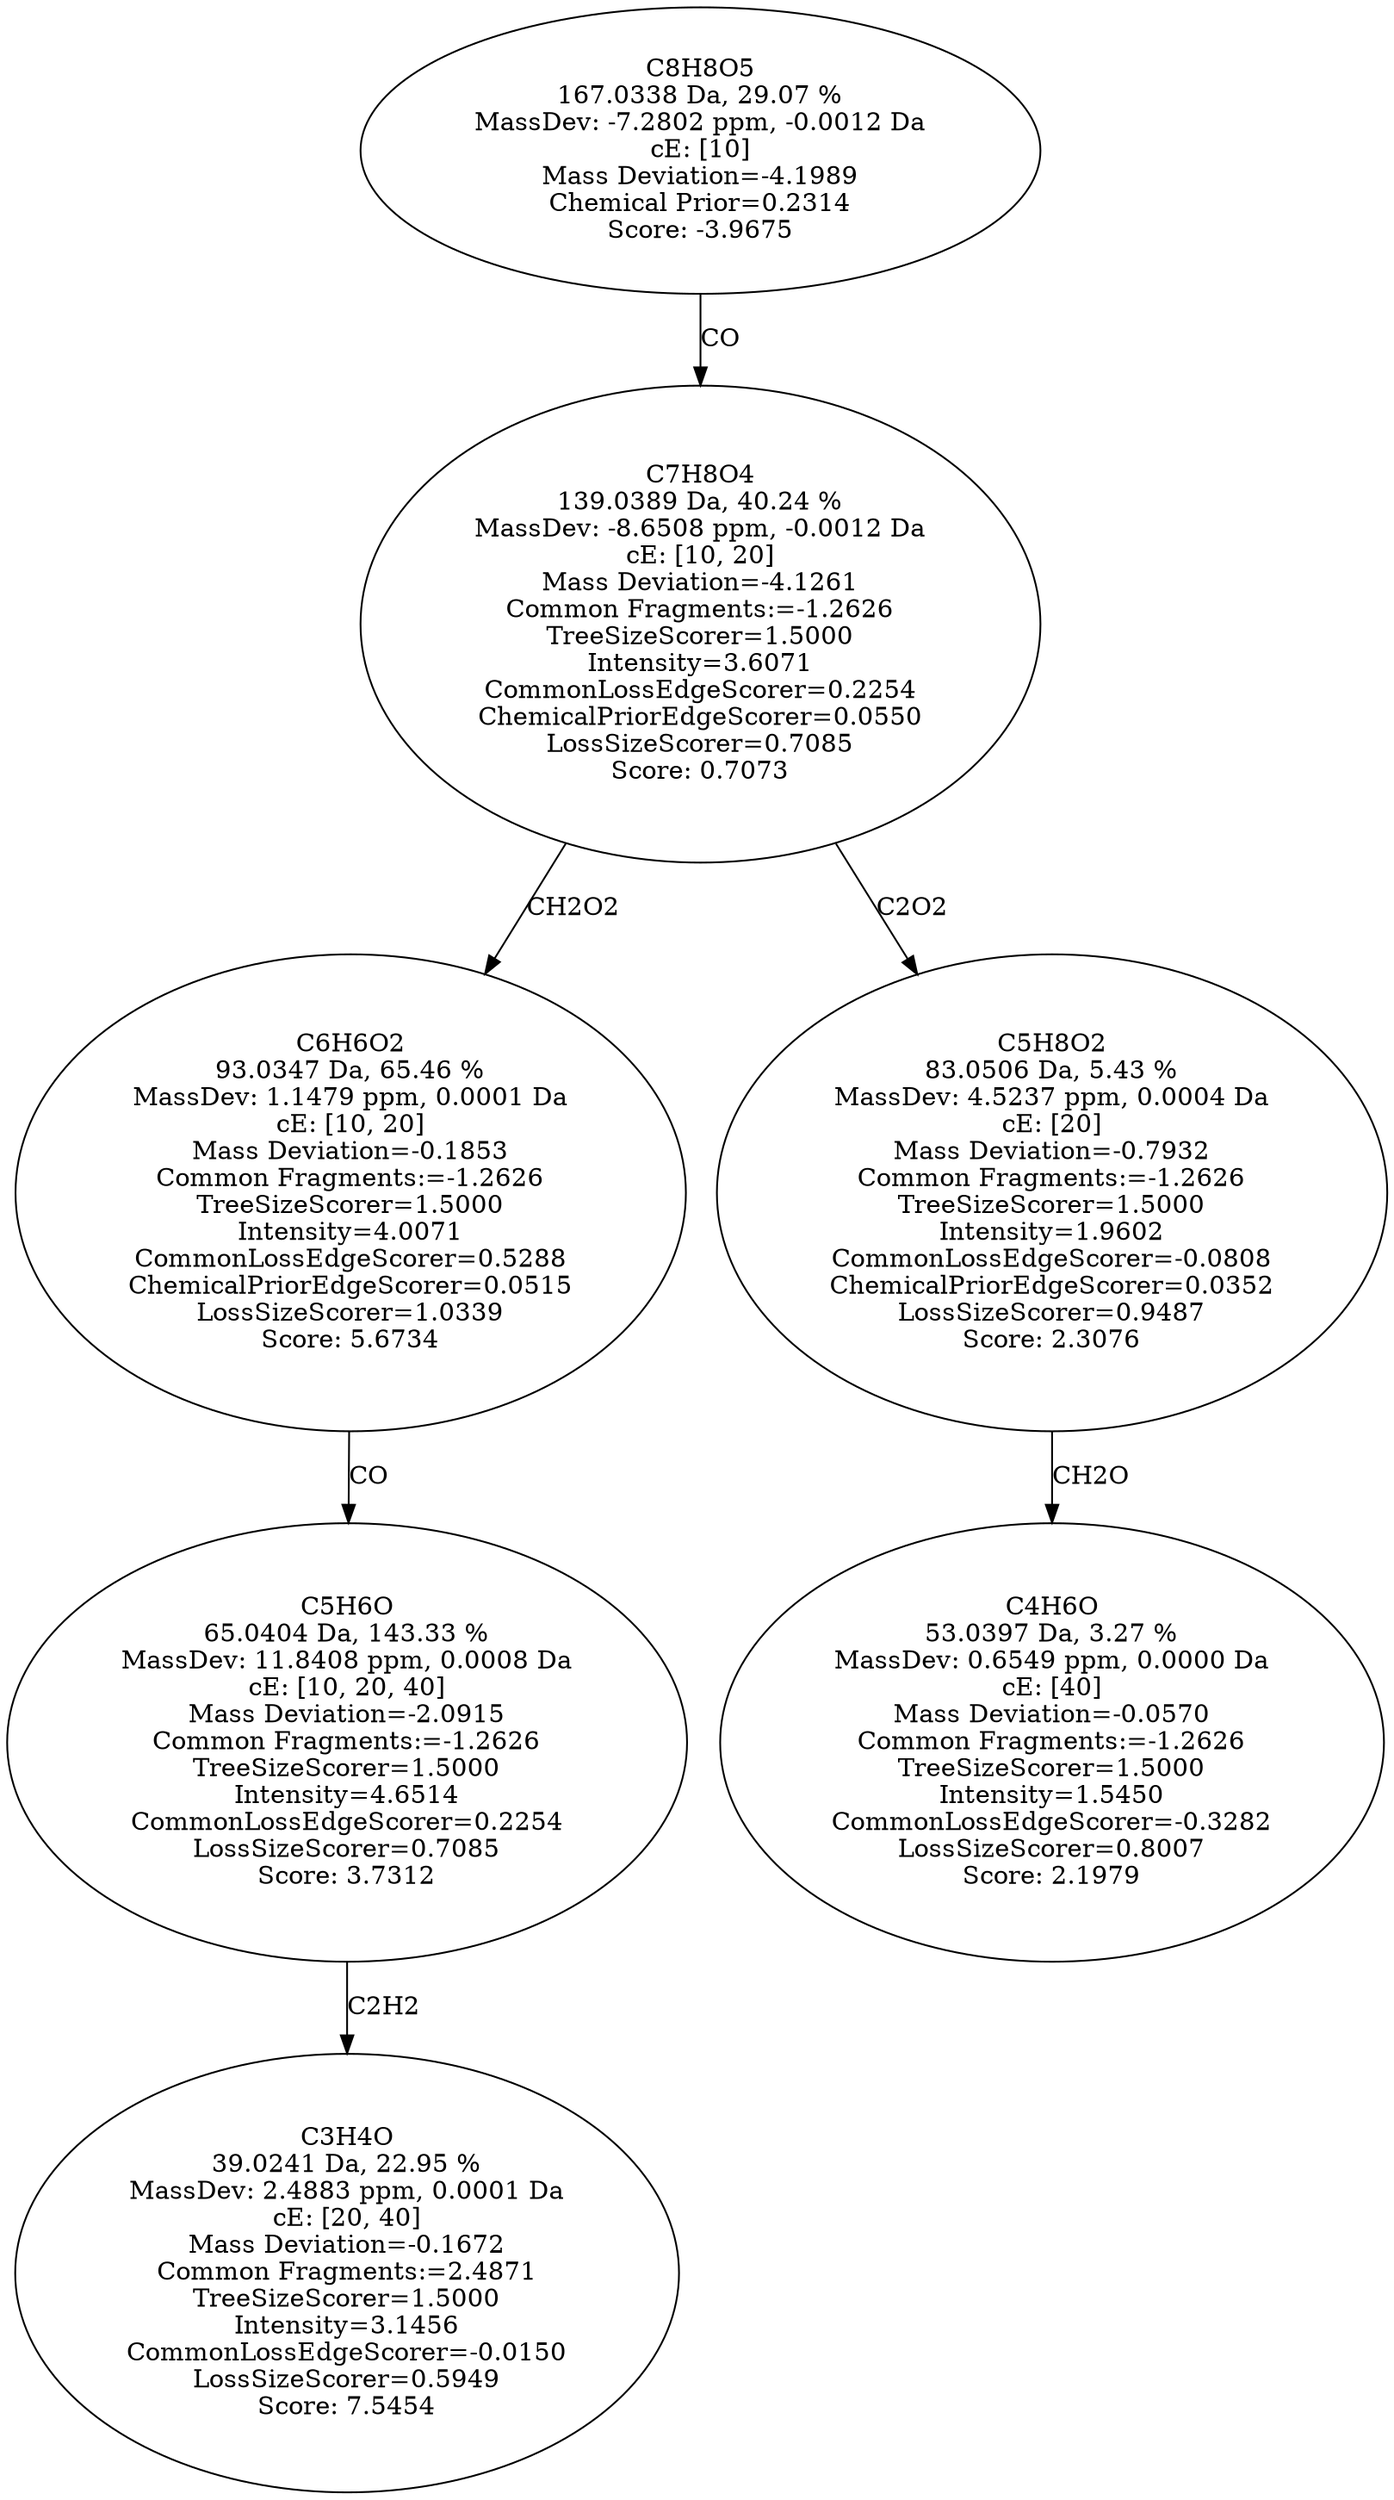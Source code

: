 strict digraph {
v1 [label="C3H4O\n39.0241 Da, 22.95 %\nMassDev: 2.4883 ppm, 0.0001 Da\ncE: [20, 40]\nMass Deviation=-0.1672\nCommon Fragments:=2.4871\nTreeSizeScorer=1.5000\nIntensity=3.1456\nCommonLossEdgeScorer=-0.0150\nLossSizeScorer=0.5949\nScore: 7.5454"];
v2 [label="C5H6O\n65.0404 Da, 143.33 %\nMassDev: 11.8408 ppm, 0.0008 Da\ncE: [10, 20, 40]\nMass Deviation=-2.0915\nCommon Fragments:=-1.2626\nTreeSizeScorer=1.5000\nIntensity=4.6514\nCommonLossEdgeScorer=0.2254\nLossSizeScorer=0.7085\nScore: 3.7312"];
v3 [label="C6H6O2\n93.0347 Da, 65.46 %\nMassDev: 1.1479 ppm, 0.0001 Da\ncE: [10, 20]\nMass Deviation=-0.1853\nCommon Fragments:=-1.2626\nTreeSizeScorer=1.5000\nIntensity=4.0071\nCommonLossEdgeScorer=0.5288\nChemicalPriorEdgeScorer=0.0515\nLossSizeScorer=1.0339\nScore: 5.6734"];
v4 [label="C4H6O\n53.0397 Da, 3.27 %\nMassDev: 0.6549 ppm, 0.0000 Da\ncE: [40]\nMass Deviation=-0.0570\nCommon Fragments:=-1.2626\nTreeSizeScorer=1.5000\nIntensity=1.5450\nCommonLossEdgeScorer=-0.3282\nLossSizeScorer=0.8007\nScore: 2.1979"];
v5 [label="C5H8O2\n83.0506 Da, 5.43 %\nMassDev: 4.5237 ppm, 0.0004 Da\ncE: [20]\nMass Deviation=-0.7932\nCommon Fragments:=-1.2626\nTreeSizeScorer=1.5000\nIntensity=1.9602\nCommonLossEdgeScorer=-0.0808\nChemicalPriorEdgeScorer=0.0352\nLossSizeScorer=0.9487\nScore: 2.3076"];
v6 [label="C7H8O4\n139.0389 Da, 40.24 %\nMassDev: -8.6508 ppm, -0.0012 Da\ncE: [10, 20]\nMass Deviation=-4.1261\nCommon Fragments:=-1.2626\nTreeSizeScorer=1.5000\nIntensity=3.6071\nCommonLossEdgeScorer=0.2254\nChemicalPriorEdgeScorer=0.0550\nLossSizeScorer=0.7085\nScore: 0.7073"];
v7 [label="C8H8O5\n167.0338 Da, 29.07 %\nMassDev: -7.2802 ppm, -0.0012 Da\ncE: [10]\nMass Deviation=-4.1989\nChemical Prior=0.2314\nScore: -3.9675"];
v2 -> v1 [label="C2H2"];
v3 -> v2 [label="CO"];
v6 -> v3 [label="CH2O2"];
v5 -> v4 [label="CH2O"];
v6 -> v5 [label="C2O2"];
v7 -> v6 [label="CO"];
}